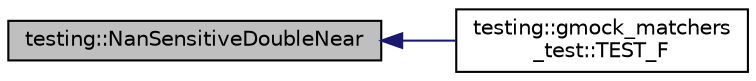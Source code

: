 digraph "testing::NanSensitiveDoubleNear"
{
  edge [fontname="Helvetica",fontsize="10",labelfontname="Helvetica",labelfontsize="10"];
  node [fontname="Helvetica",fontsize="10",shape=record];
  rankdir="LR";
  Node1210 [label="testing::NanSensitiveDoubleNear",height=0.2,width=0.4,color="black", fillcolor="grey75", style="filled", fontcolor="black"];
  Node1210 -> Node1211 [dir="back",color="midnightblue",fontsize="10",style="solid",fontname="Helvetica"];
  Node1211 [label="testing::gmock_matchers\l_test::TEST_F",height=0.2,width=0.4,color="black", fillcolor="white", style="filled",URL="$d5/de1/namespacetesting_1_1gmock__matchers__test.html#add8765ad2bb98f4b064ee77b4c21a612"];
}
